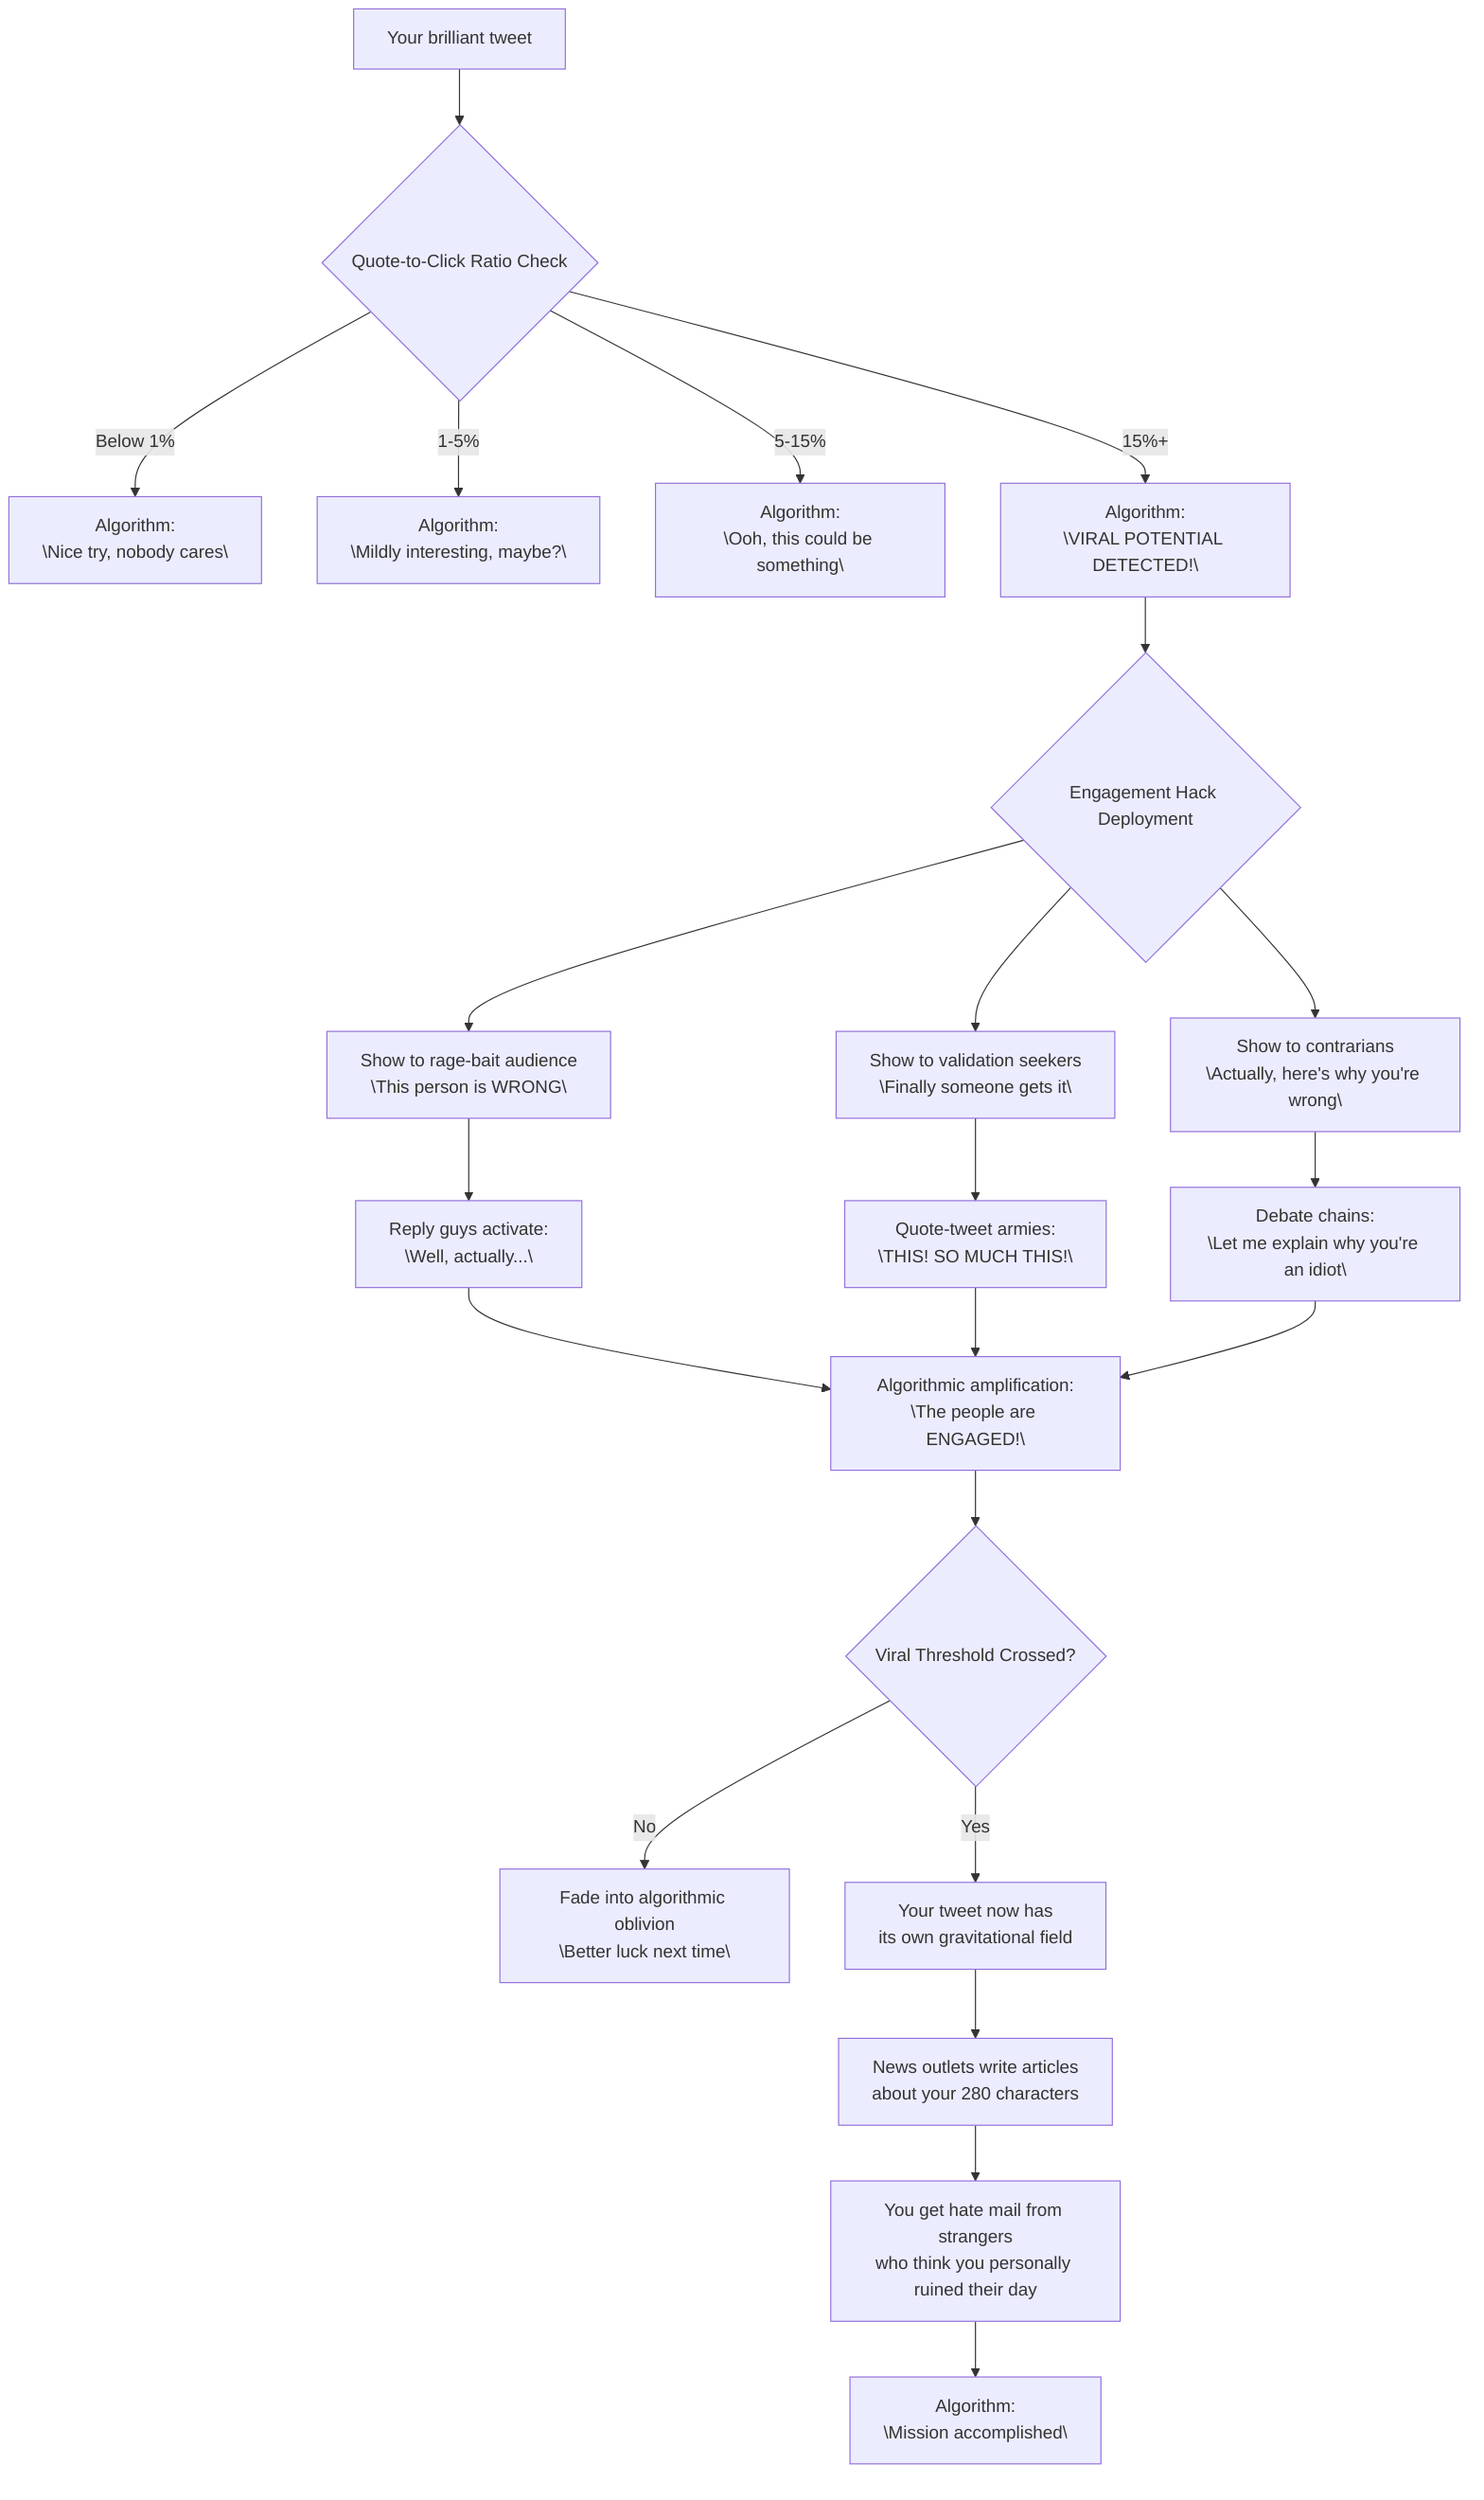 graph TD
    A["Your brilliant tweet"] --> B{"Quote-to-Click Ratio Check"}
    B -->|Below 1%| C["Algorithm:<br/>\"Nice try, nobody cares\""]
    B -->|1-5%| D["Algorithm:<br/>\"Mildly interesting, maybe?\""]
    B -->|5-15%| E["Algorithm:<br/>\"Ooh, this could be something\""]
    B -->|15%+| F["Algorithm:<br/>\"VIRAL POTENTIAL DETECTED!\""]

    F --> G{"Engagement Hack Deployment"}
    G --> H["Show to rage-bait audience<br/>\"This person is WRONG\""]
    G --> I["Show to validation seekers<br/>\"Finally someone gets it\""]
    G --> J["Show to contrarians<br/>\"Actually, here's why you're wrong\""]

    H --> K["Reply guys activate:<br/>\"Well, actually...\""]
    I --> L["Quote-tweet armies:<br/>\"THIS! SO MUCH THIS!\""]
    J --> M["Debate chains:<br/>\"Let me explain why you're an idiot\""]

    K --> N["Algorithmic amplification:<br/>\"The people are ENGAGED!\""]
    L --> N
    M --> N

    N --> O{"Viral Threshold Crossed?"}
    O -->|No| P["Fade into algorithmic oblivion<br/>\"Better luck next time\""]
    O -->|Yes| Q["Your tweet now has<br/>its own gravitational field"]

    Q --> R["News outlets write articles<br/>about your 280 characters"]
    R --> S["You get hate mail from strangers<br/>who think you personally ruined their day"]
    S --> T["Algorithm:<br/>\"Mission accomplished\""]